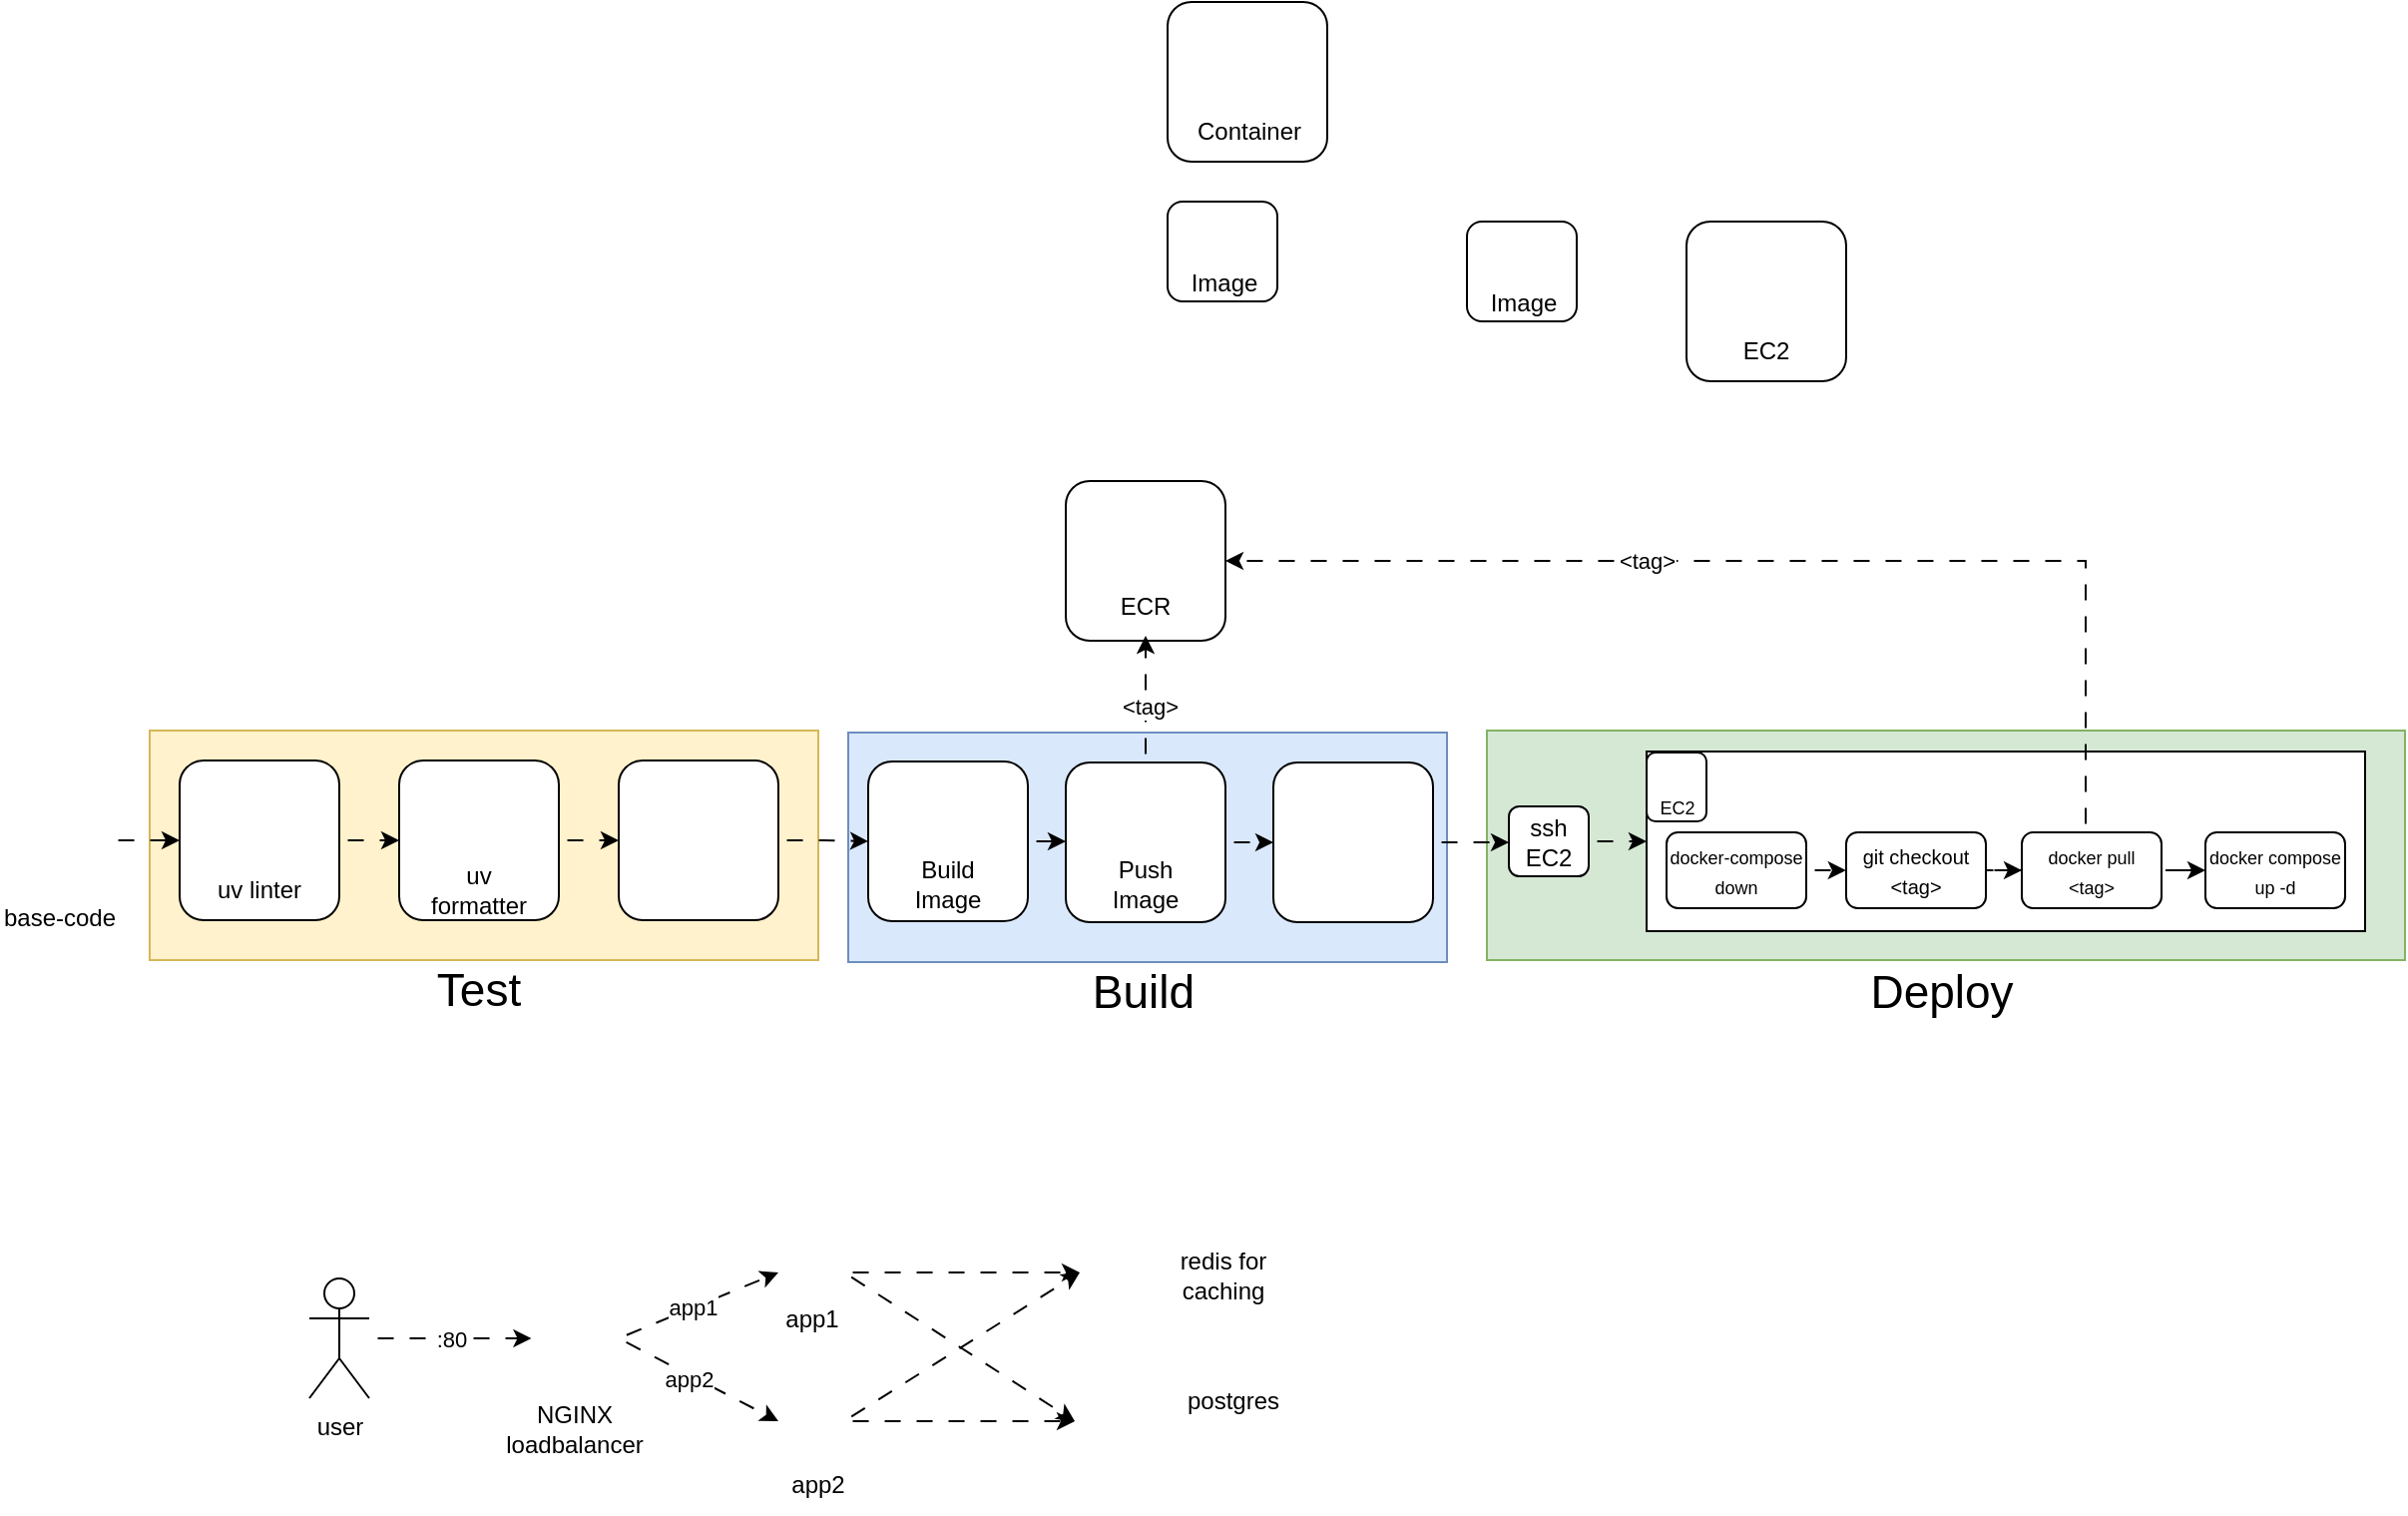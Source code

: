 <mxfile version="27.0.3">
  <diagram name="Page-1" id="LBBnwmjWD61dvHDUWvpZ">
    <mxGraphModel dx="897" dy="642" grid="0" gridSize="10" guides="1" tooltips="1" connect="1" arrows="1" fold="1" page="1" pageScale="1" pageWidth="850" pageHeight="1100" math="0" shadow="0">
      <root>
        <mxCell id="0" />
        <mxCell id="1" parent="0" />
        <mxCell id="4p18--VtZ9pF3tCEG_sk-1" value="" style="rounded=0;whiteSpace=wrap;html=1;fillColor=#fff2cc;strokeColor=#d6b656;" vertex="1" parent="1">
          <mxGeometry x="90" y="395" width="335" height="115" as="geometry" />
        </mxCell>
        <mxCell id="4p18--VtZ9pF3tCEG_sk-2" value="" style="rounded=0;whiteSpace=wrap;html=1;fillColor=#dae8fc;strokeColor=#6c8ebf;" vertex="1" parent="1">
          <mxGeometry x="440" y="396" width="300" height="115" as="geometry" />
        </mxCell>
        <mxCell id="4p18--VtZ9pF3tCEG_sk-3" value="Test" style="text;html=1;align=center;verticalAlign=middle;whiteSpace=wrap;rounded=0;fontSize=23;" vertex="1" parent="1">
          <mxGeometry x="225" y="510" width="60" height="30" as="geometry" />
        </mxCell>
        <mxCell id="4p18--VtZ9pF3tCEG_sk-19" value="" style="group" vertex="1" connectable="0" parent="1">
          <mxGeometry x="215" y="410" width="80" height="80" as="geometry" />
        </mxCell>
        <mxCell id="4p18--VtZ9pF3tCEG_sk-16" value="" style="rounded=1;whiteSpace=wrap;html=1;gradientColor=none;" vertex="1" parent="4p18--VtZ9pF3tCEG_sk-19">
          <mxGeometry width="80" height="80" as="geometry" />
        </mxCell>
        <mxCell id="4p18--VtZ9pF3tCEG_sk-17" value="" style="shape=image;verticalLabelPosition=bottom;labelBackgroundColor=default;verticalAlign=top;aspect=fixed;imageAspect=0;image=https://dashboard.snapcraft.io/site_media/appmedia/2024/09/uv.svg.png;" vertex="1" parent="4p18--VtZ9pF3tCEG_sk-19">
          <mxGeometry x="20" y="10" width="40" height="40" as="geometry" />
        </mxCell>
        <mxCell id="4p18--VtZ9pF3tCEG_sk-18" value="uv formatter" style="text;html=1;align=center;verticalAlign=middle;whiteSpace=wrap;rounded=0;" vertex="1" parent="4p18--VtZ9pF3tCEG_sk-19">
          <mxGeometry x="10" y="50" width="60" height="30" as="geometry" />
        </mxCell>
        <mxCell id="4p18--VtZ9pF3tCEG_sk-20" value="" style="group" vertex="1" connectable="0" parent="1">
          <mxGeometry x="105" y="410" width="80" height="80" as="geometry" />
        </mxCell>
        <mxCell id="4p18--VtZ9pF3tCEG_sk-15" value="" style="rounded=1;whiteSpace=wrap;html=1;gradientColor=none;" vertex="1" parent="4p18--VtZ9pF3tCEG_sk-20">
          <mxGeometry width="80" height="80" as="geometry" />
        </mxCell>
        <mxCell id="4p18--VtZ9pF3tCEG_sk-10" value="" style="shape=image;verticalLabelPosition=bottom;labelBackgroundColor=default;verticalAlign=top;aspect=fixed;imageAspect=0;image=https://dashboard.snapcraft.io/site_media/appmedia/2024/09/uv.svg.png;" vertex="1" parent="4p18--VtZ9pF3tCEG_sk-20">
          <mxGeometry x="20" y="10" width="40" height="40" as="geometry" />
        </mxCell>
        <mxCell id="4p18--VtZ9pF3tCEG_sk-12" value="uv linter" style="text;html=1;align=center;verticalAlign=middle;whiteSpace=wrap;rounded=0;" vertex="1" parent="4p18--VtZ9pF3tCEG_sk-20">
          <mxGeometry x="10" y="50" width="60" height="30" as="geometry" />
        </mxCell>
        <mxCell id="4p18--VtZ9pF3tCEG_sk-28" value="" style="group" vertex="1" connectable="0" parent="1">
          <mxGeometry x="325" y="410" width="80" height="80" as="geometry" />
        </mxCell>
        <mxCell id="4p18--VtZ9pF3tCEG_sk-22" value="" style="rounded=1;whiteSpace=wrap;html=1;gradientColor=none;" vertex="1" parent="4p18--VtZ9pF3tCEG_sk-28">
          <mxGeometry width="80" height="80" as="geometry" />
        </mxCell>
        <mxCell id="4p18--VtZ9pF3tCEG_sk-11" value="" style="shape=image;verticalLabelPosition=bottom;labelBackgroundColor=default;verticalAlign=top;aspect=fixed;imageAspect=0;image=https://upload.wikimedia.org/wikipedia/commons/thumb/b/ba/Pytest_logo.svg/2048px-Pytest_logo.svg.png;" vertex="1" parent="4p18--VtZ9pF3tCEG_sk-28">
          <mxGeometry x="7.5" y="10" width="65" height="65" as="geometry" />
        </mxCell>
        <mxCell id="4p18--VtZ9pF3tCEG_sk-29" value="" style="group" vertex="1" connectable="0" parent="1">
          <mxGeometry x="649" y="413" width="80" height="80" as="geometry" />
        </mxCell>
        <mxCell id="4p18--VtZ9pF3tCEG_sk-25" value="" style="rounded=1;whiteSpace=wrap;html=1;gradientColor=none;" vertex="1" parent="4p18--VtZ9pF3tCEG_sk-29">
          <mxGeometry x="4" y="-2" width="80" height="80" as="geometry" />
        </mxCell>
        <mxCell id="4p18--VtZ9pF3tCEG_sk-9" value="" style="shape=image;verticalLabelPosition=bottom;labelBackgroundColor=default;verticalAlign=top;aspect=fixed;imageAspect=0;image=https://trivy.dev/v0.26.0/imgs/logo.png;clipPath=inset(9% 23.78% 2.67% 23.43%);" vertex="1" parent="4p18--VtZ9pF3tCEG_sk-29">
          <mxGeometry x="23.06" y="5" width="39.88" height="70" as="geometry" />
        </mxCell>
        <mxCell id="4p18--VtZ9pF3tCEG_sk-33" value="" style="group" vertex="1" connectable="0" parent="1">
          <mxGeometry x="549" y="270" width="80" height="80" as="geometry" />
        </mxCell>
        <mxCell id="4p18--VtZ9pF3tCEG_sk-26" value="" style="rounded=1;whiteSpace=wrap;html=1;gradientColor=none;" vertex="1" parent="4p18--VtZ9pF3tCEG_sk-33">
          <mxGeometry width="80" height="80" as="geometry" />
        </mxCell>
        <mxCell id="4p18--VtZ9pF3tCEG_sk-8" value="" style="shape=image;verticalLabelPosition=bottom;labelBackgroundColor=default;verticalAlign=top;aspect=fixed;imageAspect=0;image=https://miro.medium.com/v2/resize:fit:908/1*w4N8NNxnCo-qhADUe5BsGQ.png;" vertex="1" parent="4p18--VtZ9pF3tCEG_sk-33">
          <mxGeometry x="20.09" y="7.5" width="39.91" height="40" as="geometry" />
        </mxCell>
        <mxCell id="4p18--VtZ9pF3tCEG_sk-30" value="ECR" style="text;html=1;align=center;verticalAlign=middle;whiteSpace=wrap;rounded=0;" vertex="1" parent="4p18--VtZ9pF3tCEG_sk-33">
          <mxGeometry x="10" y="47.5" width="60" height="30" as="geometry" />
        </mxCell>
        <mxCell id="4p18--VtZ9pF3tCEG_sk-46" value="" style="group" vertex="1" connectable="0" parent="1">
          <mxGeometry x="600" y="30" width="80" height="80" as="geometry" />
        </mxCell>
        <mxCell id="4p18--VtZ9pF3tCEG_sk-36" value="" style="rounded=1;whiteSpace=wrap;html=1;gradientColor=none;" vertex="1" parent="4p18--VtZ9pF3tCEG_sk-46">
          <mxGeometry width="80" height="80" as="geometry" />
        </mxCell>
        <mxCell id="4p18--VtZ9pF3tCEG_sk-34" value="" style="shape=image;verticalLabelPosition=bottom;labelBackgroundColor=default;verticalAlign=top;aspect=fixed;imageAspect=0;image=https://cdn-icons-png.flaticon.com/512/919/919853.png;" vertex="1" parent="4p18--VtZ9pF3tCEG_sk-46">
          <mxGeometry x="17.5" y="8" width="45" height="45" as="geometry" />
        </mxCell>
        <mxCell id="4p18--VtZ9pF3tCEG_sk-42" value="Container" style="text;html=1;align=center;verticalAlign=middle;whiteSpace=wrap;rounded=0;" vertex="1" parent="4p18--VtZ9pF3tCEG_sk-46">
          <mxGeometry x="11" y="50" width="60" height="30" as="geometry" />
        </mxCell>
        <mxCell id="4p18--VtZ9pF3tCEG_sk-47" value="" style="group" vertex="1" connectable="0" parent="1">
          <mxGeometry x="600" y="130" width="55" height="50" as="geometry" />
        </mxCell>
        <mxCell id="4p18--VtZ9pF3tCEG_sk-43" value="" style="rounded=1;whiteSpace=wrap;html=1;gradientColor=none;" vertex="1" parent="4p18--VtZ9pF3tCEG_sk-47">
          <mxGeometry width="55" height="50" as="geometry" />
        </mxCell>
        <mxCell id="4p18--VtZ9pF3tCEG_sk-44" value="" style="shape=image;verticalLabelPosition=bottom;labelBackgroundColor=default;verticalAlign=top;aspect=fixed;imageAspect=0;image=https://cdn-icons-png.flaticon.com/512/919/919853.png;" vertex="1" parent="4p18--VtZ9pF3tCEG_sk-47">
          <mxGeometry x="15.597" y="7.45" width="23.798" height="23.798" as="geometry" />
        </mxCell>
        <mxCell id="4p18--VtZ9pF3tCEG_sk-45" value="Image" style="text;html=1;align=center;verticalAlign=middle;whiteSpace=wrap;rounded=0;" vertex="1" parent="4p18--VtZ9pF3tCEG_sk-47">
          <mxGeometry x="7.562" y="31.25" width="41.25" height="18.75" as="geometry" />
        </mxCell>
        <mxCell id="4p18--VtZ9pF3tCEG_sk-52" value="" style="group" vertex="1" connectable="0" parent="1">
          <mxGeometry x="450" y="410.5" width="80" height="80" as="geometry" />
        </mxCell>
        <mxCell id="4p18--VtZ9pF3tCEG_sk-49" value="" style="rounded=1;whiteSpace=wrap;html=1;gradientColor=none;" vertex="1" parent="4p18--VtZ9pF3tCEG_sk-52">
          <mxGeometry width="80" height="80" as="geometry" />
        </mxCell>
        <mxCell id="4p18--VtZ9pF3tCEG_sk-50" value="" style="shape=image;verticalLabelPosition=bottom;labelBackgroundColor=default;verticalAlign=top;aspect=fixed;imageAspect=0;image=https://cdn-icons-png.flaticon.com/512/919/919853.png;" vertex="1" parent="4p18--VtZ9pF3tCEG_sk-52">
          <mxGeometry x="22.5" y="7" width="35" height="35" as="geometry" />
        </mxCell>
        <mxCell id="4p18--VtZ9pF3tCEG_sk-51" value="Build Image" style="text;html=1;align=center;verticalAlign=middle;whiteSpace=wrap;rounded=0;" vertex="1" parent="4p18--VtZ9pF3tCEG_sk-52">
          <mxGeometry x="10" y="46" width="60" height="30" as="geometry" />
        </mxCell>
        <mxCell id="4p18--VtZ9pF3tCEG_sk-53" value="" style="rounded=0;whiteSpace=wrap;html=1;fillColor=#d5e8d4;strokeColor=#82b366;" vertex="1" parent="1">
          <mxGeometry x="760" y="395" width="460" height="115" as="geometry" />
        </mxCell>
        <mxCell id="4p18--VtZ9pF3tCEG_sk-54" value="" style="group" vertex="1" connectable="0" parent="1">
          <mxGeometry x="549" y="411" width="80" height="80" as="geometry" />
        </mxCell>
        <mxCell id="4p18--VtZ9pF3tCEG_sk-55" value="" style="rounded=1;whiteSpace=wrap;html=1;gradientColor=none;" vertex="1" parent="4p18--VtZ9pF3tCEG_sk-54">
          <mxGeometry width="80" height="80" as="geometry" />
        </mxCell>
        <mxCell id="4p18--VtZ9pF3tCEG_sk-56" value="" style="shape=image;verticalLabelPosition=bottom;labelBackgroundColor=default;verticalAlign=top;aspect=fixed;imageAspect=0;image=https://cdn-icons-png.flaticon.com/512/919/919853.png;" vertex="1" parent="4p18--VtZ9pF3tCEG_sk-54">
          <mxGeometry x="22.5" y="7" width="35" height="35" as="geometry" />
        </mxCell>
        <mxCell id="4p18--VtZ9pF3tCEG_sk-57" value="Push Image" style="text;html=1;align=center;verticalAlign=middle;whiteSpace=wrap;rounded=0;" vertex="1" parent="4p18--VtZ9pF3tCEG_sk-54">
          <mxGeometry x="10" y="46" width="60" height="30" as="geometry" />
        </mxCell>
        <mxCell id="4p18--VtZ9pF3tCEG_sk-71" style="edgeStyle=orthogonalEdgeStyle;rounded=0;orthogonalLoop=1;jettySize=auto;html=1;exitX=1;exitY=0.5;exitDx=0;exitDy=0;entryX=0;entryY=0.5;entryDx=0;entryDy=0;flowAnimation=1;" edge="1" parent="1" source="4p18--VtZ9pF3tCEG_sk-58" target="4p18--VtZ9pF3tCEG_sk-15">
          <mxGeometry relative="1" as="geometry" />
        </mxCell>
        <mxCell id="4p18--VtZ9pF3tCEG_sk-58" value="base-code" style="shape=image;verticalLabelPosition=bottom;labelBackgroundColor=default;verticalAlign=top;aspect=fixed;imageAspect=0;image=https://cdn3.iconfinder.com/data/icons/logos-and-brands-adobe/512/267_Python-512.png;" vertex="1" parent="1">
          <mxGeometry x="20" y="425" width="50" height="50" as="geometry" />
        </mxCell>
        <mxCell id="4p18--VtZ9pF3tCEG_sk-59" value="Build" style="text;html=1;align=center;verticalAlign=middle;whiteSpace=wrap;rounded=0;fontSize=23;" vertex="1" parent="1">
          <mxGeometry x="557.5" y="511" width="60" height="30" as="geometry" />
        </mxCell>
        <mxCell id="4p18--VtZ9pF3tCEG_sk-60" value="Deploy" style="text;html=1;align=center;verticalAlign=middle;whiteSpace=wrap;rounded=0;fontSize=23;" vertex="1" parent="1">
          <mxGeometry x="958" y="511" width="60" height="30" as="geometry" />
        </mxCell>
        <mxCell id="4p18--VtZ9pF3tCEG_sk-61" value="" style="group" vertex="1" connectable="0" parent="1">
          <mxGeometry x="750" y="140" width="55" height="50" as="geometry" />
        </mxCell>
        <mxCell id="4p18--VtZ9pF3tCEG_sk-62" value="" style="rounded=1;whiteSpace=wrap;html=1;gradientColor=none;" vertex="1" parent="4p18--VtZ9pF3tCEG_sk-61">
          <mxGeometry width="55" height="50" as="geometry" />
        </mxCell>
        <mxCell id="4p18--VtZ9pF3tCEG_sk-63" value="" style="shape=image;verticalLabelPosition=bottom;labelBackgroundColor=default;verticalAlign=top;aspect=fixed;imageAspect=0;image=https://cdn-icons-png.flaticon.com/512/919/919853.png;" vertex="1" parent="4p18--VtZ9pF3tCEG_sk-61">
          <mxGeometry x="15.597" y="7.45" width="23.798" height="23.798" as="geometry" />
        </mxCell>
        <mxCell id="4p18--VtZ9pF3tCEG_sk-64" value="Image" style="text;html=1;align=center;verticalAlign=middle;whiteSpace=wrap;rounded=0;" vertex="1" parent="4p18--VtZ9pF3tCEG_sk-61">
          <mxGeometry x="7.562" y="31.25" width="41.25" height="18.75" as="geometry" />
        </mxCell>
        <mxCell id="4p18--VtZ9pF3tCEG_sk-67" value="" style="group" vertex="1" connectable="0" parent="1">
          <mxGeometry x="860" y="140" width="80" height="80" as="geometry" />
        </mxCell>
        <mxCell id="4p18--VtZ9pF3tCEG_sk-68" value="" style="rounded=1;whiteSpace=wrap;html=1;gradientColor=none;" vertex="1" parent="4p18--VtZ9pF3tCEG_sk-67">
          <mxGeometry width="80" height="80" as="geometry" />
        </mxCell>
        <mxCell id="4p18--VtZ9pF3tCEG_sk-69" value="" style="shape=image;verticalLabelPosition=bottom;labelBackgroundColor=default;verticalAlign=top;aspect=fixed;imageAspect=0;image=https://static-00.iconduck.com/assets.00/aws-ec2-icon-1696x2048-nhw31ife.png;" vertex="1" parent="4p18--VtZ9pF3tCEG_sk-67">
          <mxGeometry x="19.29" y="5" width="41.41" height="50" as="geometry" />
        </mxCell>
        <mxCell id="4p18--VtZ9pF3tCEG_sk-70" value="EC2" style="text;html=1;align=center;verticalAlign=middle;whiteSpace=wrap;rounded=0;" vertex="1" parent="4p18--VtZ9pF3tCEG_sk-67">
          <mxGeometry x="10" y="50" width="60" height="30" as="geometry" />
        </mxCell>
        <mxCell id="4p18--VtZ9pF3tCEG_sk-72" style="edgeStyle=orthogonalEdgeStyle;rounded=0;orthogonalLoop=1;jettySize=auto;html=1;exitX=1;exitY=0.5;exitDx=0;exitDy=0;entryX=0;entryY=0.5;entryDx=0;entryDy=0;flowAnimation=1;" edge="1" parent="1" source="4p18--VtZ9pF3tCEG_sk-15" target="4p18--VtZ9pF3tCEG_sk-16">
          <mxGeometry relative="1" as="geometry" />
        </mxCell>
        <mxCell id="4p18--VtZ9pF3tCEG_sk-73" style="edgeStyle=orthogonalEdgeStyle;rounded=0;orthogonalLoop=1;jettySize=auto;html=1;exitX=1;exitY=0.5;exitDx=0;exitDy=0;entryX=0;entryY=0.5;entryDx=0;entryDy=0;flowAnimation=1;" edge="1" parent="1" source="4p18--VtZ9pF3tCEG_sk-16" target="4p18--VtZ9pF3tCEG_sk-22">
          <mxGeometry relative="1" as="geometry" />
        </mxCell>
        <mxCell id="4p18--VtZ9pF3tCEG_sk-74" style="edgeStyle=orthogonalEdgeStyle;rounded=0;orthogonalLoop=1;jettySize=auto;html=1;exitX=1;exitY=0.5;exitDx=0;exitDy=0;entryX=0;entryY=0.5;entryDx=0;entryDy=0;flowAnimation=1;" edge="1" parent="1" source="4p18--VtZ9pF3tCEG_sk-22" target="4p18--VtZ9pF3tCEG_sk-49">
          <mxGeometry relative="1" as="geometry" />
        </mxCell>
        <mxCell id="4p18--VtZ9pF3tCEG_sk-75" style="edgeStyle=orthogonalEdgeStyle;rounded=0;orthogonalLoop=1;jettySize=auto;html=1;exitX=1;exitY=0.5;exitDx=0;exitDy=0;entryX=0;entryY=0.5;entryDx=0;entryDy=0;flowAnimation=1;" edge="1" parent="1" source="4p18--VtZ9pF3tCEG_sk-49" target="4p18--VtZ9pF3tCEG_sk-55">
          <mxGeometry relative="1" as="geometry" />
        </mxCell>
        <mxCell id="4p18--VtZ9pF3tCEG_sk-76" style="edgeStyle=orthogonalEdgeStyle;rounded=0;orthogonalLoop=1;jettySize=auto;html=1;exitX=1;exitY=0.5;exitDx=0;exitDy=0;entryX=0;entryY=0.5;entryDx=0;entryDy=0;flowAnimation=1;" edge="1" parent="1" source="4p18--VtZ9pF3tCEG_sk-55" target="4p18--VtZ9pF3tCEG_sk-25">
          <mxGeometry relative="1" as="geometry" />
        </mxCell>
        <mxCell id="4p18--VtZ9pF3tCEG_sk-77" style="edgeStyle=orthogonalEdgeStyle;rounded=0;orthogonalLoop=1;jettySize=auto;html=1;exitX=0.5;exitY=0;exitDx=0;exitDy=0;entryX=0.5;entryY=1;entryDx=0;entryDy=0;flowAnimation=1;" edge="1" parent="1" source="4p18--VtZ9pF3tCEG_sk-55" target="4p18--VtZ9pF3tCEG_sk-30">
          <mxGeometry relative="1" as="geometry" />
        </mxCell>
        <mxCell id="4p18--VtZ9pF3tCEG_sk-89" value="&amp;lt;tag&amp;gt;" style="edgeLabel;html=1;align=center;verticalAlign=middle;resizable=0;points=[];" vertex="1" connectable="0" parent="4p18--VtZ9pF3tCEG_sk-77">
          <mxGeometry x="-0.112" y="-2" relative="1" as="geometry">
            <mxPoint as="offset" />
          </mxGeometry>
        </mxCell>
        <mxCell id="4p18--VtZ9pF3tCEG_sk-82" style="edgeStyle=orthogonalEdgeStyle;rounded=0;orthogonalLoop=1;jettySize=auto;html=1;exitX=1;exitY=0.5;exitDx=0;exitDy=0;entryX=0;entryY=0.5;entryDx=0;entryDy=0;flowAnimation=1;" edge="1" parent="1" source="4p18--VtZ9pF3tCEG_sk-78" target="4p18--VtZ9pF3tCEG_sk-65">
          <mxGeometry relative="1" as="geometry" />
        </mxCell>
        <mxCell id="4p18--VtZ9pF3tCEG_sk-78" value="ssh&lt;div&gt;&lt;span style=&quot;background-color: transparent; color: light-dark(rgb(0, 0, 0), rgb(255, 255, 255));&quot;&gt;EC2&lt;/span&gt;&lt;/div&gt;" style="rounded=1;whiteSpace=wrap;html=1;gradientColor=none;" vertex="1" parent="1">
          <mxGeometry x="771" y="433" width="40" height="35" as="geometry" />
        </mxCell>
        <mxCell id="4p18--VtZ9pF3tCEG_sk-81" style="edgeStyle=orthogonalEdgeStyle;rounded=0;orthogonalLoop=1;jettySize=auto;html=1;exitX=1;exitY=0.5;exitDx=0;exitDy=0;entryX=0;entryY=0.5;entryDx=0;entryDy=0;flowAnimation=1;" edge="1" parent="1" source="4p18--VtZ9pF3tCEG_sk-25" target="4p18--VtZ9pF3tCEG_sk-78">
          <mxGeometry relative="1" as="geometry" />
        </mxCell>
        <mxCell id="4p18--VtZ9pF3tCEG_sk-65" value="" style="rounded=0;whiteSpace=wrap;html=1;" vertex="1" parent="1">
          <mxGeometry x="840" y="405.5" width="360" height="90" as="geometry" />
        </mxCell>
        <mxCell id="4p18--VtZ9pF3tCEG_sk-32" value="" style="group" vertex="1" connectable="0" parent="1">
          <mxGeometry x="840" y="406" width="30" height="34.5" as="geometry" />
        </mxCell>
        <mxCell id="4p18--VtZ9pF3tCEG_sk-27" value="" style="rounded=1;whiteSpace=wrap;html=1;gradientColor=none;" vertex="1" parent="4p18--VtZ9pF3tCEG_sk-32">
          <mxGeometry width="30" height="34.5" as="geometry" />
        </mxCell>
        <mxCell id="4p18--VtZ9pF3tCEG_sk-7" value="" style="shape=image;verticalLabelPosition=bottom;labelBackgroundColor=default;verticalAlign=top;aspect=fixed;imageAspect=0;image=https://static-00.iconduck.com/assets.00/aws-ec2-icon-1696x2048-nhw31ife.png;" vertex="1" parent="4p18--VtZ9pF3tCEG_sk-32">
          <mxGeometry x="7.234" y="2.156" width="15.529" height="18.75" as="geometry" />
        </mxCell>
        <mxCell id="4p18--VtZ9pF3tCEG_sk-31" value="EC2" style="text;html=1;align=center;verticalAlign=middle;whiteSpace=wrap;rounded=0;fontSize=9;" vertex="1" parent="4p18--VtZ9pF3tCEG_sk-32">
          <mxGeometry x="3.75" y="21.562" width="22.5" height="12.938" as="geometry" />
        </mxCell>
        <mxCell id="4p18--VtZ9pF3tCEG_sk-83" value="&lt;div&gt;&lt;span style=&quot;background-color: transparent; color: light-dark(rgb(0, 0, 0), rgb(255, 255, 255));&quot;&gt;&lt;font style=&quot;font-size: 9px;&quot;&gt;docker-compose&lt;/font&gt;&lt;/span&gt;&lt;/div&gt;&lt;div&gt;&lt;span style=&quot;background-color: transparent; color: light-dark(rgb(0, 0, 0), rgb(255, 255, 255));&quot;&gt;&lt;font style=&quot;font-size: 9px;&quot;&gt;down&lt;/font&gt;&lt;/span&gt;&lt;/div&gt;" style="rounded=1;whiteSpace=wrap;html=1;gradientColor=none;" vertex="1" parent="1">
          <mxGeometry x="850" y="446" width="70" height="38" as="geometry" />
        </mxCell>
        <mxCell id="4p18--VtZ9pF3tCEG_sk-91" style="edgeStyle=orthogonalEdgeStyle;rounded=0;orthogonalLoop=1;jettySize=auto;html=1;entryX=0;entryY=0.5;entryDx=0;entryDy=0;flowAnimation=1;" edge="1" parent="1" source="4p18--VtZ9pF3tCEG_sk-84" target="4p18--VtZ9pF3tCEG_sk-85">
          <mxGeometry relative="1" as="geometry" />
        </mxCell>
        <mxCell id="4p18--VtZ9pF3tCEG_sk-84" value="&lt;div&gt;&lt;font size=&quot;1&quot;&gt;git checkout &amp;lt;tag&amp;gt;&lt;/font&gt;&lt;/div&gt;" style="rounded=1;whiteSpace=wrap;html=1;gradientColor=none;" vertex="1" parent="1">
          <mxGeometry x="940" y="446" width="70" height="38" as="geometry" />
        </mxCell>
        <mxCell id="4p18--VtZ9pF3tCEG_sk-92" style="edgeStyle=orthogonalEdgeStyle;rounded=0;orthogonalLoop=1;jettySize=auto;html=1;entryX=0;entryY=0.5;entryDx=0;entryDy=0;flowAnimation=1;" edge="1" parent="1" source="4p18--VtZ9pF3tCEG_sk-85" target="4p18--VtZ9pF3tCEG_sk-86">
          <mxGeometry relative="1" as="geometry" />
        </mxCell>
        <mxCell id="4p18--VtZ9pF3tCEG_sk-94" value="&amp;lt;tag&amp;gt;" style="edgeStyle=orthogonalEdgeStyle;rounded=0;orthogonalLoop=1;jettySize=auto;html=1;entryX=1;entryY=0.5;entryDx=0;entryDy=0;flowAnimation=1;" edge="1" parent="1" source="4p18--VtZ9pF3tCEG_sk-85" target="4p18--VtZ9pF3tCEG_sk-26">
          <mxGeometry x="0.256" relative="1" as="geometry">
            <Array as="points">
              <mxPoint x="1060" y="310" />
            </Array>
            <mxPoint as="offset" />
          </mxGeometry>
        </mxCell>
        <mxCell id="4p18--VtZ9pF3tCEG_sk-85" value="&lt;div&gt;&lt;span style=&quot;font-size: 9px; background-color: transparent; color: light-dark(rgb(0, 0, 0), rgb(255, 255, 255));&quot;&gt;docker pull &amp;lt;tag&amp;gt;&lt;/span&gt;&lt;/div&gt;" style="rounded=1;whiteSpace=wrap;html=1;gradientColor=none;" vertex="1" parent="1">
          <mxGeometry x="1028" y="446" width="70" height="38" as="geometry" />
        </mxCell>
        <mxCell id="4p18--VtZ9pF3tCEG_sk-86" value="&lt;div&gt;&lt;span style=&quot;font-size: 9px; background-color: transparent; color: light-dark(rgb(0, 0, 0), rgb(255, 255, 255));&quot;&gt;docker compose up -d&lt;/span&gt;&lt;/div&gt;" style="rounded=1;whiteSpace=wrap;html=1;gradientColor=none;" vertex="1" parent="1">
          <mxGeometry x="1120" y="446" width="70" height="38" as="geometry" />
        </mxCell>
        <mxCell id="4p18--VtZ9pF3tCEG_sk-90" style="edgeStyle=orthogonalEdgeStyle;rounded=0;orthogonalLoop=1;jettySize=auto;html=1;exitX=1;exitY=0.5;exitDx=0;exitDy=0;entryX=-0.002;entryY=0.482;entryDx=0;entryDy=0;entryPerimeter=0;flowAnimation=1;" edge="1" parent="1" source="4p18--VtZ9pF3tCEG_sk-83" target="4p18--VtZ9pF3tCEG_sk-84">
          <mxGeometry relative="1" as="geometry" />
        </mxCell>
        <mxCell id="4p18--VtZ9pF3tCEG_sk-100" style="rounded=0;orthogonalLoop=1;jettySize=auto;html=1;exitX=1;exitY=0.5;exitDx=0;exitDy=0;entryX=0;entryY=0.5;entryDx=0;entryDy=0;flowAnimation=1;" edge="1" parent="1" source="4p18--VtZ9pF3tCEG_sk-95" target="4p18--VtZ9pF3tCEG_sk-96">
          <mxGeometry relative="1" as="geometry" />
        </mxCell>
        <mxCell id="4p18--VtZ9pF3tCEG_sk-109" value="app1" style="edgeLabel;html=1;align=center;verticalAlign=middle;resizable=0;points=[];" vertex="1" connectable="0" parent="4p18--VtZ9pF3tCEG_sk-100">
          <mxGeometry x="-0.071" relative="1" as="geometry">
            <mxPoint as="offset" />
          </mxGeometry>
        </mxCell>
        <mxCell id="4p18--VtZ9pF3tCEG_sk-101" style="rounded=0;orthogonalLoop=1;jettySize=auto;html=1;exitX=1;exitY=0.5;exitDx=0;exitDy=0;entryX=0;entryY=0.5;entryDx=0;entryDy=0;flowAnimation=1;" edge="1" parent="1" source="4p18--VtZ9pF3tCEG_sk-95" target="4p18--VtZ9pF3tCEG_sk-97">
          <mxGeometry relative="1" as="geometry" />
        </mxCell>
        <mxCell id="4p18--VtZ9pF3tCEG_sk-110" value="app2" style="edgeLabel;html=1;align=center;verticalAlign=middle;resizable=0;points=[];" vertex="1" connectable="0" parent="4p18--VtZ9pF3tCEG_sk-101">
          <mxGeometry x="-0.106" y="-2" relative="1" as="geometry">
            <mxPoint as="offset" />
          </mxGeometry>
        </mxCell>
        <mxCell id="4p18--VtZ9pF3tCEG_sk-95" value="" style="shape=image;verticalLabelPosition=bottom;labelBackgroundColor=default;verticalAlign=top;aspect=fixed;imageAspect=0;image=https://static-00.iconduck.com/assets.00/file-type-nginx-icon-1793x2048-yt5u3fm7.png;" vertex="1" parent="1">
          <mxGeometry x="281.21" y="674.5" width="43.79" height="50" as="geometry" />
        </mxCell>
        <mxCell id="4p18--VtZ9pF3tCEG_sk-102" style="edgeStyle=orthogonalEdgeStyle;rounded=0;orthogonalLoop=1;jettySize=auto;html=1;exitX=1;exitY=0.5;exitDx=0;exitDy=0;entryX=0;entryY=0.5;entryDx=0;entryDy=0;flowAnimation=1;" edge="1" parent="1" source="4p18--VtZ9pF3tCEG_sk-96" target="4p18--VtZ9pF3tCEG_sk-98">
          <mxGeometry relative="1" as="geometry" />
        </mxCell>
        <mxCell id="4p18--VtZ9pF3tCEG_sk-103" style="rounded=0;orthogonalLoop=1;jettySize=auto;html=1;exitX=1;exitY=0.5;exitDx=0;exitDy=0;entryX=0;entryY=0.5;entryDx=0;entryDy=0;flowAnimation=1;" edge="1" parent="1" source="4p18--VtZ9pF3tCEG_sk-96" target="4p18--VtZ9pF3tCEG_sk-99">
          <mxGeometry relative="1" as="geometry" />
        </mxCell>
        <mxCell id="4p18--VtZ9pF3tCEG_sk-96" value="" style="shape=image;verticalLabelPosition=bottom;labelBackgroundColor=default;verticalAlign=top;aspect=fixed;imageAspect=0;image=https://svgmix.com/uploads/skillicons/151df7-fastapi.svg;" vertex="1" parent="1">
          <mxGeometry x="405" y="650" width="33" height="33" as="geometry" />
        </mxCell>
        <mxCell id="4p18--VtZ9pF3tCEG_sk-104" style="rounded=0;orthogonalLoop=1;jettySize=auto;html=1;exitX=1;exitY=0.5;exitDx=0;exitDy=0;entryX=0;entryY=0.5;entryDx=0;entryDy=0;flowAnimation=1;" edge="1" parent="1" source="4p18--VtZ9pF3tCEG_sk-97" target="4p18--VtZ9pF3tCEG_sk-98">
          <mxGeometry relative="1" as="geometry" />
        </mxCell>
        <mxCell id="4p18--VtZ9pF3tCEG_sk-105" style="rounded=0;orthogonalLoop=1;jettySize=auto;html=1;exitX=1;exitY=0.5;exitDx=0;exitDy=0;entryX=0;entryY=0.5;entryDx=0;entryDy=0;flowAnimation=1;" edge="1" parent="1" source="4p18--VtZ9pF3tCEG_sk-97" target="4p18--VtZ9pF3tCEG_sk-99">
          <mxGeometry relative="1" as="geometry" />
        </mxCell>
        <mxCell id="4p18--VtZ9pF3tCEG_sk-97" value="" style="shape=image;verticalLabelPosition=bottom;labelBackgroundColor=default;verticalAlign=top;aspect=fixed;imageAspect=0;image=https://svgmix.com/uploads/skillicons/151df7-fastapi.svg;" vertex="1" parent="1">
          <mxGeometry x="405" y="724.5" width="33" height="33" as="geometry" />
        </mxCell>
        <mxCell id="4p18--VtZ9pF3tCEG_sk-98" value="" style="shape=image;verticalLabelPosition=bottom;labelBackgroundColor=default;verticalAlign=top;aspect=fixed;imageAspect=0;image=https://cdn4.iconfinder.com/data/icons/redis-2/1451/Untitled-2-512.png;" vertex="1" parent="1">
          <mxGeometry x="556" y="644.5" width="44" height="44" as="geometry" />
        </mxCell>
        <mxCell id="4p18--VtZ9pF3tCEG_sk-99" value="" style="shape=image;verticalLabelPosition=bottom;labelBackgroundColor=default;verticalAlign=top;aspect=fixed;imageAspect=0;image=https://static-00.iconduck.com/assets.00/postgresql-icon-1987x2048-v2fkmdaw.png;" vertex="1" parent="1">
          <mxGeometry x="553.5" y="715.74" width="49" height="50.52" as="geometry" />
        </mxCell>
        <mxCell id="4p18--VtZ9pF3tCEG_sk-107" style="edgeStyle=orthogonalEdgeStyle;rounded=0;orthogonalLoop=1;jettySize=auto;html=1;entryX=0;entryY=0.5;entryDx=0;entryDy=0;flowAnimation=1;" edge="1" parent="1" source="4p18--VtZ9pF3tCEG_sk-106" target="4p18--VtZ9pF3tCEG_sk-95">
          <mxGeometry relative="1" as="geometry" />
        </mxCell>
        <mxCell id="4p18--VtZ9pF3tCEG_sk-108" value=":80" style="edgeLabel;html=1;align=center;verticalAlign=middle;resizable=0;points=[];" vertex="1" connectable="0" parent="4p18--VtZ9pF3tCEG_sk-107">
          <mxGeometry x="-0.006" relative="1" as="geometry">
            <mxPoint as="offset" />
          </mxGeometry>
        </mxCell>
        <mxCell id="4p18--VtZ9pF3tCEG_sk-106" value="user" style="shape=umlActor;verticalLabelPosition=bottom;verticalAlign=top;html=1;outlineConnect=0;" vertex="1" parent="1">
          <mxGeometry x="170" y="669.5" width="30" height="60" as="geometry" />
        </mxCell>
        <mxCell id="4p18--VtZ9pF3tCEG_sk-115" value="NGINX&lt;div&gt;loadbalancer&lt;/div&gt;" style="text;html=1;align=center;verticalAlign=middle;whiteSpace=wrap;rounded=0;" vertex="1" parent="1">
          <mxGeometry x="273.11" y="729.5" width="60" height="30" as="geometry" />
        </mxCell>
        <mxCell id="4p18--VtZ9pF3tCEG_sk-116" value="app2" style="text;html=1;align=center;verticalAlign=middle;whiteSpace=wrap;rounded=0;" vertex="1" parent="1">
          <mxGeometry x="395" y="757.5" width="60" height="30" as="geometry" />
        </mxCell>
        <mxCell id="4p18--VtZ9pF3tCEG_sk-117" value="app1" style="text;html=1;align=center;verticalAlign=middle;whiteSpace=wrap;rounded=0;" vertex="1" parent="1">
          <mxGeometry x="391.5" y="674.5" width="60" height="30" as="geometry" />
        </mxCell>
        <mxCell id="4p18--VtZ9pF3tCEG_sk-118" value="redis for caching" style="text;html=1;align=center;verticalAlign=middle;whiteSpace=wrap;rounded=0;" vertex="1" parent="1">
          <mxGeometry x="597.5" y="653" width="60" height="30" as="geometry" />
        </mxCell>
        <mxCell id="4p18--VtZ9pF3tCEG_sk-119" value="postgres" style="text;html=1;align=center;verticalAlign=middle;whiteSpace=wrap;rounded=0;" vertex="1" parent="1">
          <mxGeometry x="602.5" y="715.74" width="60" height="30" as="geometry" />
        </mxCell>
      </root>
    </mxGraphModel>
  </diagram>
</mxfile>
